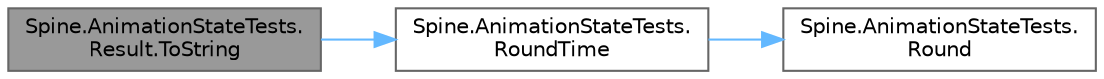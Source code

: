 digraph "Spine.AnimationStateTests.Result.ToString"
{
 // LATEX_PDF_SIZE
  bgcolor="transparent";
  edge [fontname=Helvetica,fontsize=10,labelfontname=Helvetica,labelfontsize=10];
  node [fontname=Helvetica,fontsize=10,shape=box,height=0.2,width=0.4];
  rankdir="LR";
  Node1 [id="Node000001",label="Spine.AnimationStateTests.\lResult.ToString",height=0.2,width=0.4,color="gray40", fillcolor="grey60", style="filled", fontcolor="black",tooltip=" "];
  Node1 -> Node2 [id="edge3_Node000001_Node000002",color="steelblue1",style="solid",tooltip=" "];
  Node2 [id="Node000002",label="Spine.AnimationStateTests.\lRoundTime",height=0.2,width=0.4,color="grey40", fillcolor="white", style="filled",URL="$class_spine_1_1_animation_state_tests.html#a529a15e9404dbaaed19be6768c1a2dea",tooltip=" "];
  Node2 -> Node3 [id="edge4_Node000002_Node000003",color="steelblue1",style="solid",tooltip=" "];
  Node3 [id="Node000003",label="Spine.AnimationStateTests.\lRound",height=0.2,width=0.4,color="grey40", fillcolor="white", style="filled",URL="$class_spine_1_1_animation_state_tests.html#a61c13c50ae50ee272919cb1a0b1cd9c1",tooltip=" "];
}
